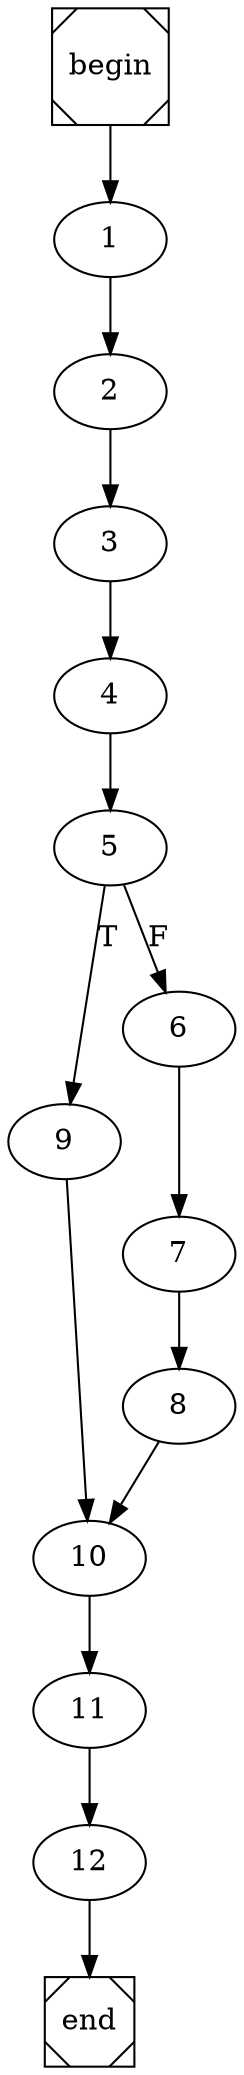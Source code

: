 digraph cfg {
	begin [shape=Msquare];
	end [shape=Msquare];
	begin -> 1;	1 -> 2;	2 -> 3;	3 -> 4;	4 -> 5;	5 -> 9[label=T];	5 -> 6[label=F];	6 -> 7;	7 -> 8;	8 -> 10;	9 -> 10;	10 -> 11;	11 -> 12;	12 -> end;}
